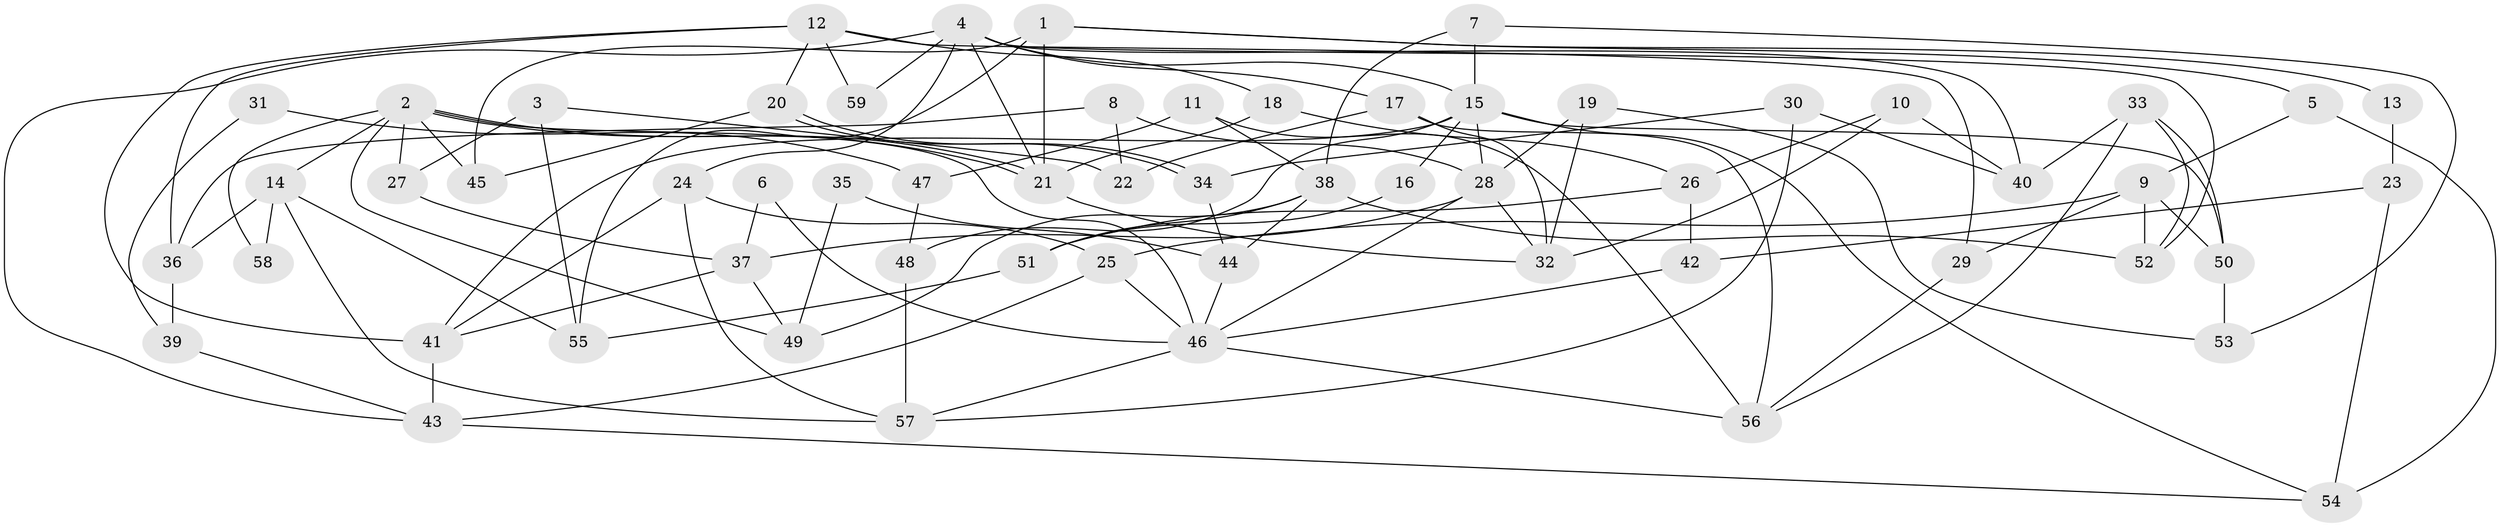 // coarse degree distribution, {5: 0.16216216216216217, 10: 0.05405405405405406, 3: 0.24324324324324326, 2: 0.10810810810810811, 9: 0.02702702702702703, 7: 0.05405405405405406, 4: 0.08108108108108109, 8: 0.05405405405405406, 6: 0.16216216216216217, 11: 0.02702702702702703, 1: 0.02702702702702703}
// Generated by graph-tools (version 1.1) at 2025/52/02/27/25 19:52:02]
// undirected, 59 vertices, 118 edges
graph export_dot {
graph [start="1"]
  node [color=gray90,style=filled];
  1;
  2;
  3;
  4;
  5;
  6;
  7;
  8;
  9;
  10;
  11;
  12;
  13;
  14;
  15;
  16;
  17;
  18;
  19;
  20;
  21;
  22;
  23;
  24;
  25;
  26;
  27;
  28;
  29;
  30;
  31;
  32;
  33;
  34;
  35;
  36;
  37;
  38;
  39;
  40;
  41;
  42;
  43;
  44;
  45;
  46;
  47;
  48;
  49;
  50;
  51;
  52;
  53;
  54;
  55;
  56;
  57;
  58;
  59;
  1 -- 55;
  1 -- 21;
  1 -- 5;
  1 -- 13;
  1 -- 45;
  2 -- 21;
  2 -- 21;
  2 -- 46;
  2 -- 14;
  2 -- 27;
  2 -- 45;
  2 -- 49;
  2 -- 58;
  3 -- 27;
  3 -- 55;
  3 -- 22;
  4 -- 24;
  4 -- 52;
  4 -- 15;
  4 -- 17;
  4 -- 21;
  4 -- 40;
  4 -- 43;
  4 -- 59;
  5 -- 54;
  5 -- 9;
  6 -- 46;
  6 -- 37;
  7 -- 53;
  7 -- 15;
  7 -- 38;
  8 -- 36;
  8 -- 28;
  8 -- 22;
  9 -- 29;
  9 -- 25;
  9 -- 50;
  9 -- 52;
  10 -- 40;
  10 -- 32;
  10 -- 26;
  11 -- 38;
  11 -- 56;
  11 -- 47;
  12 -- 41;
  12 -- 20;
  12 -- 18;
  12 -- 29;
  12 -- 36;
  12 -- 59;
  13 -- 23;
  14 -- 57;
  14 -- 36;
  14 -- 55;
  14 -- 58;
  15 -- 41;
  15 -- 16;
  15 -- 28;
  15 -- 48;
  15 -- 50;
  15 -- 54;
  16 -- 51;
  17 -- 22;
  17 -- 32;
  17 -- 56;
  18 -- 21;
  18 -- 26;
  19 -- 28;
  19 -- 32;
  19 -- 53;
  20 -- 34;
  20 -- 34;
  20 -- 45;
  21 -- 32;
  23 -- 42;
  23 -- 54;
  24 -- 25;
  24 -- 41;
  24 -- 57;
  25 -- 46;
  25 -- 43;
  26 -- 42;
  26 -- 51;
  27 -- 37;
  28 -- 32;
  28 -- 37;
  28 -- 46;
  29 -- 56;
  30 -- 34;
  30 -- 57;
  30 -- 40;
  31 -- 39;
  31 -- 47;
  33 -- 50;
  33 -- 40;
  33 -- 52;
  33 -- 56;
  34 -- 44;
  35 -- 44;
  35 -- 49;
  36 -- 39;
  37 -- 49;
  37 -- 41;
  38 -- 52;
  38 -- 44;
  38 -- 49;
  38 -- 51;
  39 -- 43;
  41 -- 43;
  42 -- 46;
  43 -- 54;
  44 -- 46;
  46 -- 56;
  46 -- 57;
  47 -- 48;
  48 -- 57;
  50 -- 53;
  51 -- 55;
}
